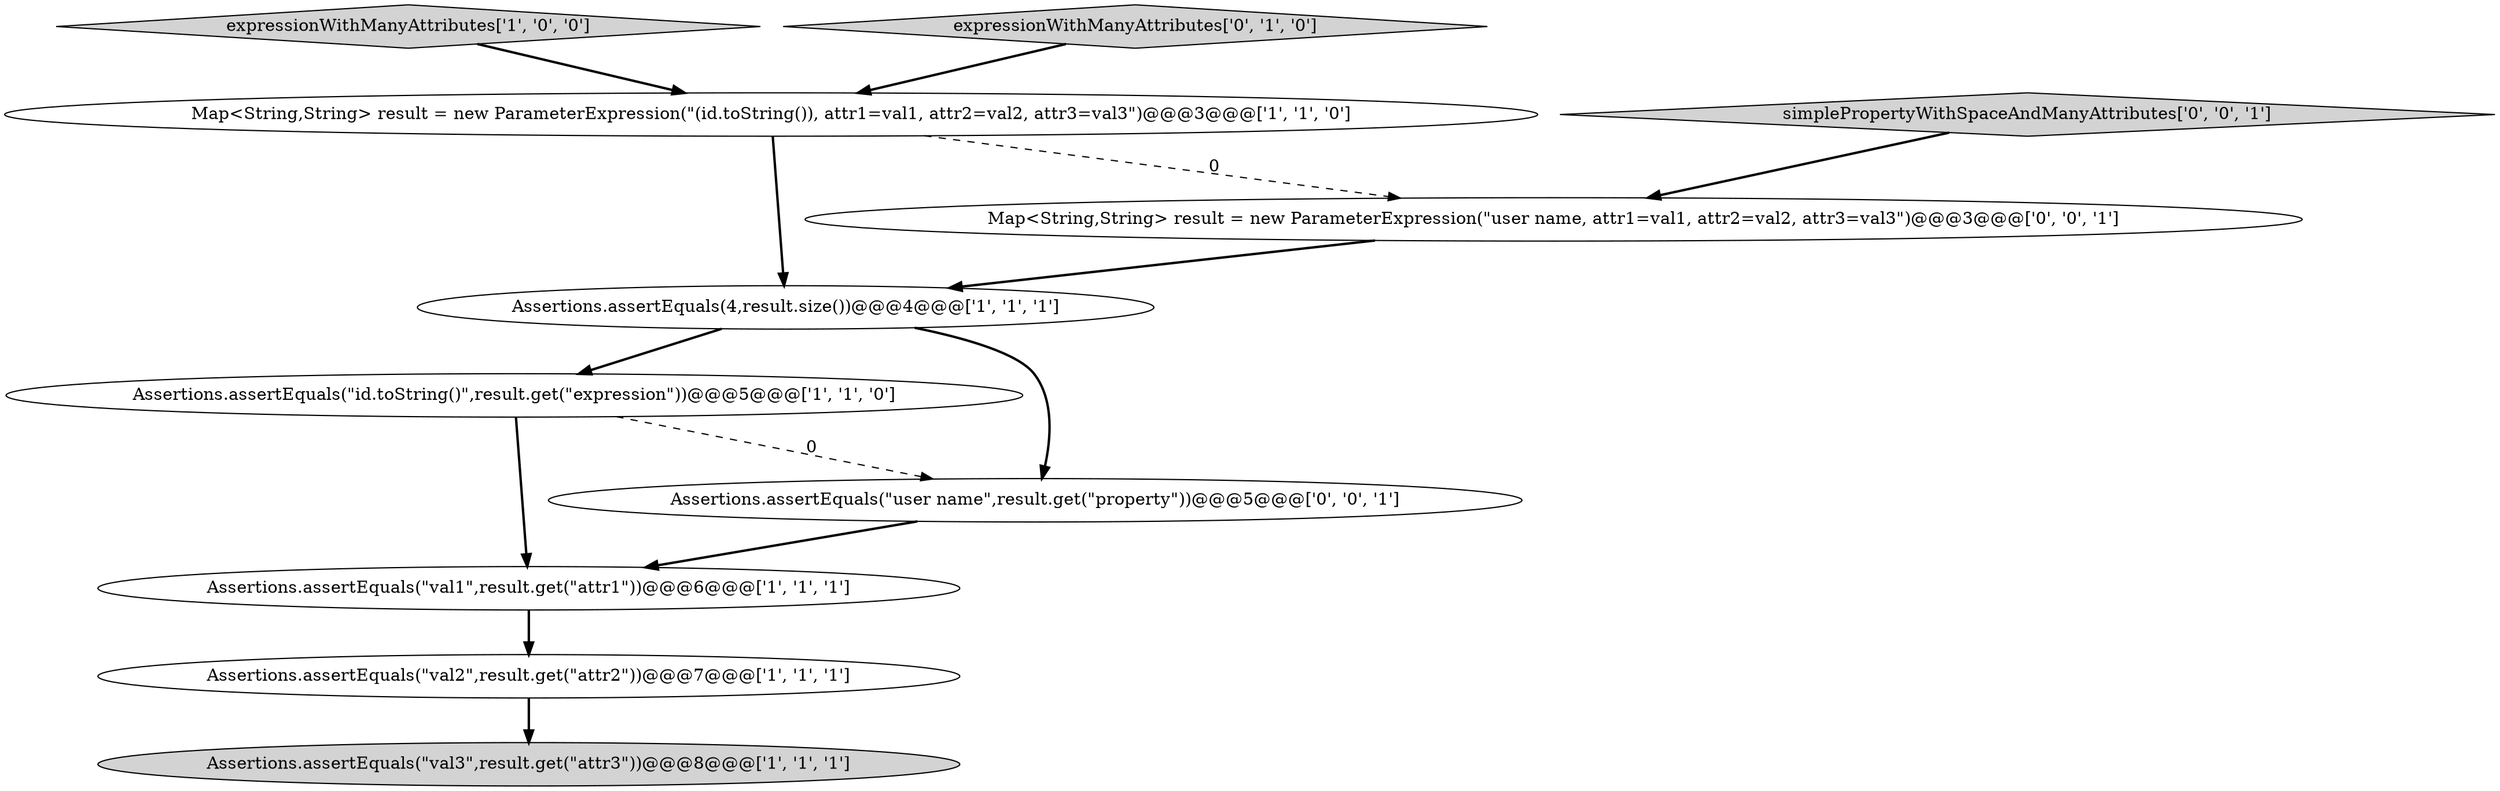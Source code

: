 digraph {
4 [style = filled, label = "expressionWithManyAttributes['1', '0', '0']", fillcolor = lightgray, shape = diamond image = "AAA0AAABBB1BBB"];
5 [style = filled, label = "Assertions.assertEquals(\"val3\",result.get(\"attr3\"))@@@8@@@['1', '1', '1']", fillcolor = lightgray, shape = ellipse image = "AAA0AAABBB1BBB"];
3 [style = filled, label = "Assertions.assertEquals(\"val1\",result.get(\"attr1\"))@@@6@@@['1', '1', '1']", fillcolor = white, shape = ellipse image = "AAA0AAABBB1BBB"];
0 [style = filled, label = "Assertions.assertEquals(\"val2\",result.get(\"attr2\"))@@@7@@@['1', '1', '1']", fillcolor = white, shape = ellipse image = "AAA0AAABBB1BBB"];
7 [style = filled, label = "expressionWithManyAttributes['0', '1', '0']", fillcolor = lightgray, shape = diamond image = "AAA0AAABBB2BBB"];
2 [style = filled, label = "Assertions.assertEquals(4,result.size())@@@4@@@['1', '1', '1']", fillcolor = white, shape = ellipse image = "AAA0AAABBB1BBB"];
9 [style = filled, label = "simplePropertyWithSpaceAndManyAttributes['0', '0', '1']", fillcolor = lightgray, shape = diamond image = "AAA0AAABBB3BBB"];
1 [style = filled, label = "Map<String,String> result = new ParameterExpression(\"(id.toString()), attr1=val1, attr2=val2, attr3=val3\")@@@3@@@['1', '1', '0']", fillcolor = white, shape = ellipse image = "AAA0AAABBB1BBB"];
6 [style = filled, label = "Assertions.assertEquals(\"id.toString()\",result.get(\"expression\"))@@@5@@@['1', '1', '0']", fillcolor = white, shape = ellipse image = "AAA0AAABBB1BBB"];
8 [style = filled, label = "Assertions.assertEquals(\"user name\",result.get(\"property\"))@@@5@@@['0', '0', '1']", fillcolor = white, shape = ellipse image = "AAA0AAABBB3BBB"];
10 [style = filled, label = "Map<String,String> result = new ParameterExpression(\"user name, attr1=val1, attr2=val2, attr3=val3\")@@@3@@@['0', '0', '1']", fillcolor = white, shape = ellipse image = "AAA0AAABBB3BBB"];
6->3 [style = bold, label=""];
10->2 [style = bold, label=""];
1->2 [style = bold, label=""];
4->1 [style = bold, label=""];
6->8 [style = dashed, label="0"];
7->1 [style = bold, label=""];
1->10 [style = dashed, label="0"];
9->10 [style = bold, label=""];
2->6 [style = bold, label=""];
3->0 [style = bold, label=""];
2->8 [style = bold, label=""];
0->5 [style = bold, label=""];
8->3 [style = bold, label=""];
}
